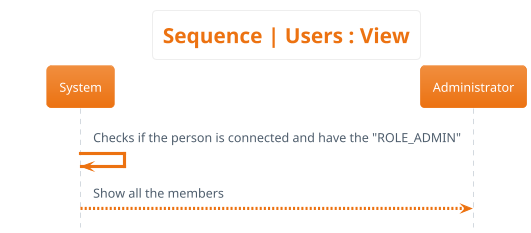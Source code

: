 @startuml sequence__users_view
hide footbox
skinparam actorStyle awesome
!theme aws-orange
skinparam backgroundcolor White
title Sequence | Users : View


System -> System : Checks if the person is connected and have the "ROLE_ADMIN"
System --> Administrator : Show all the members
@enduml